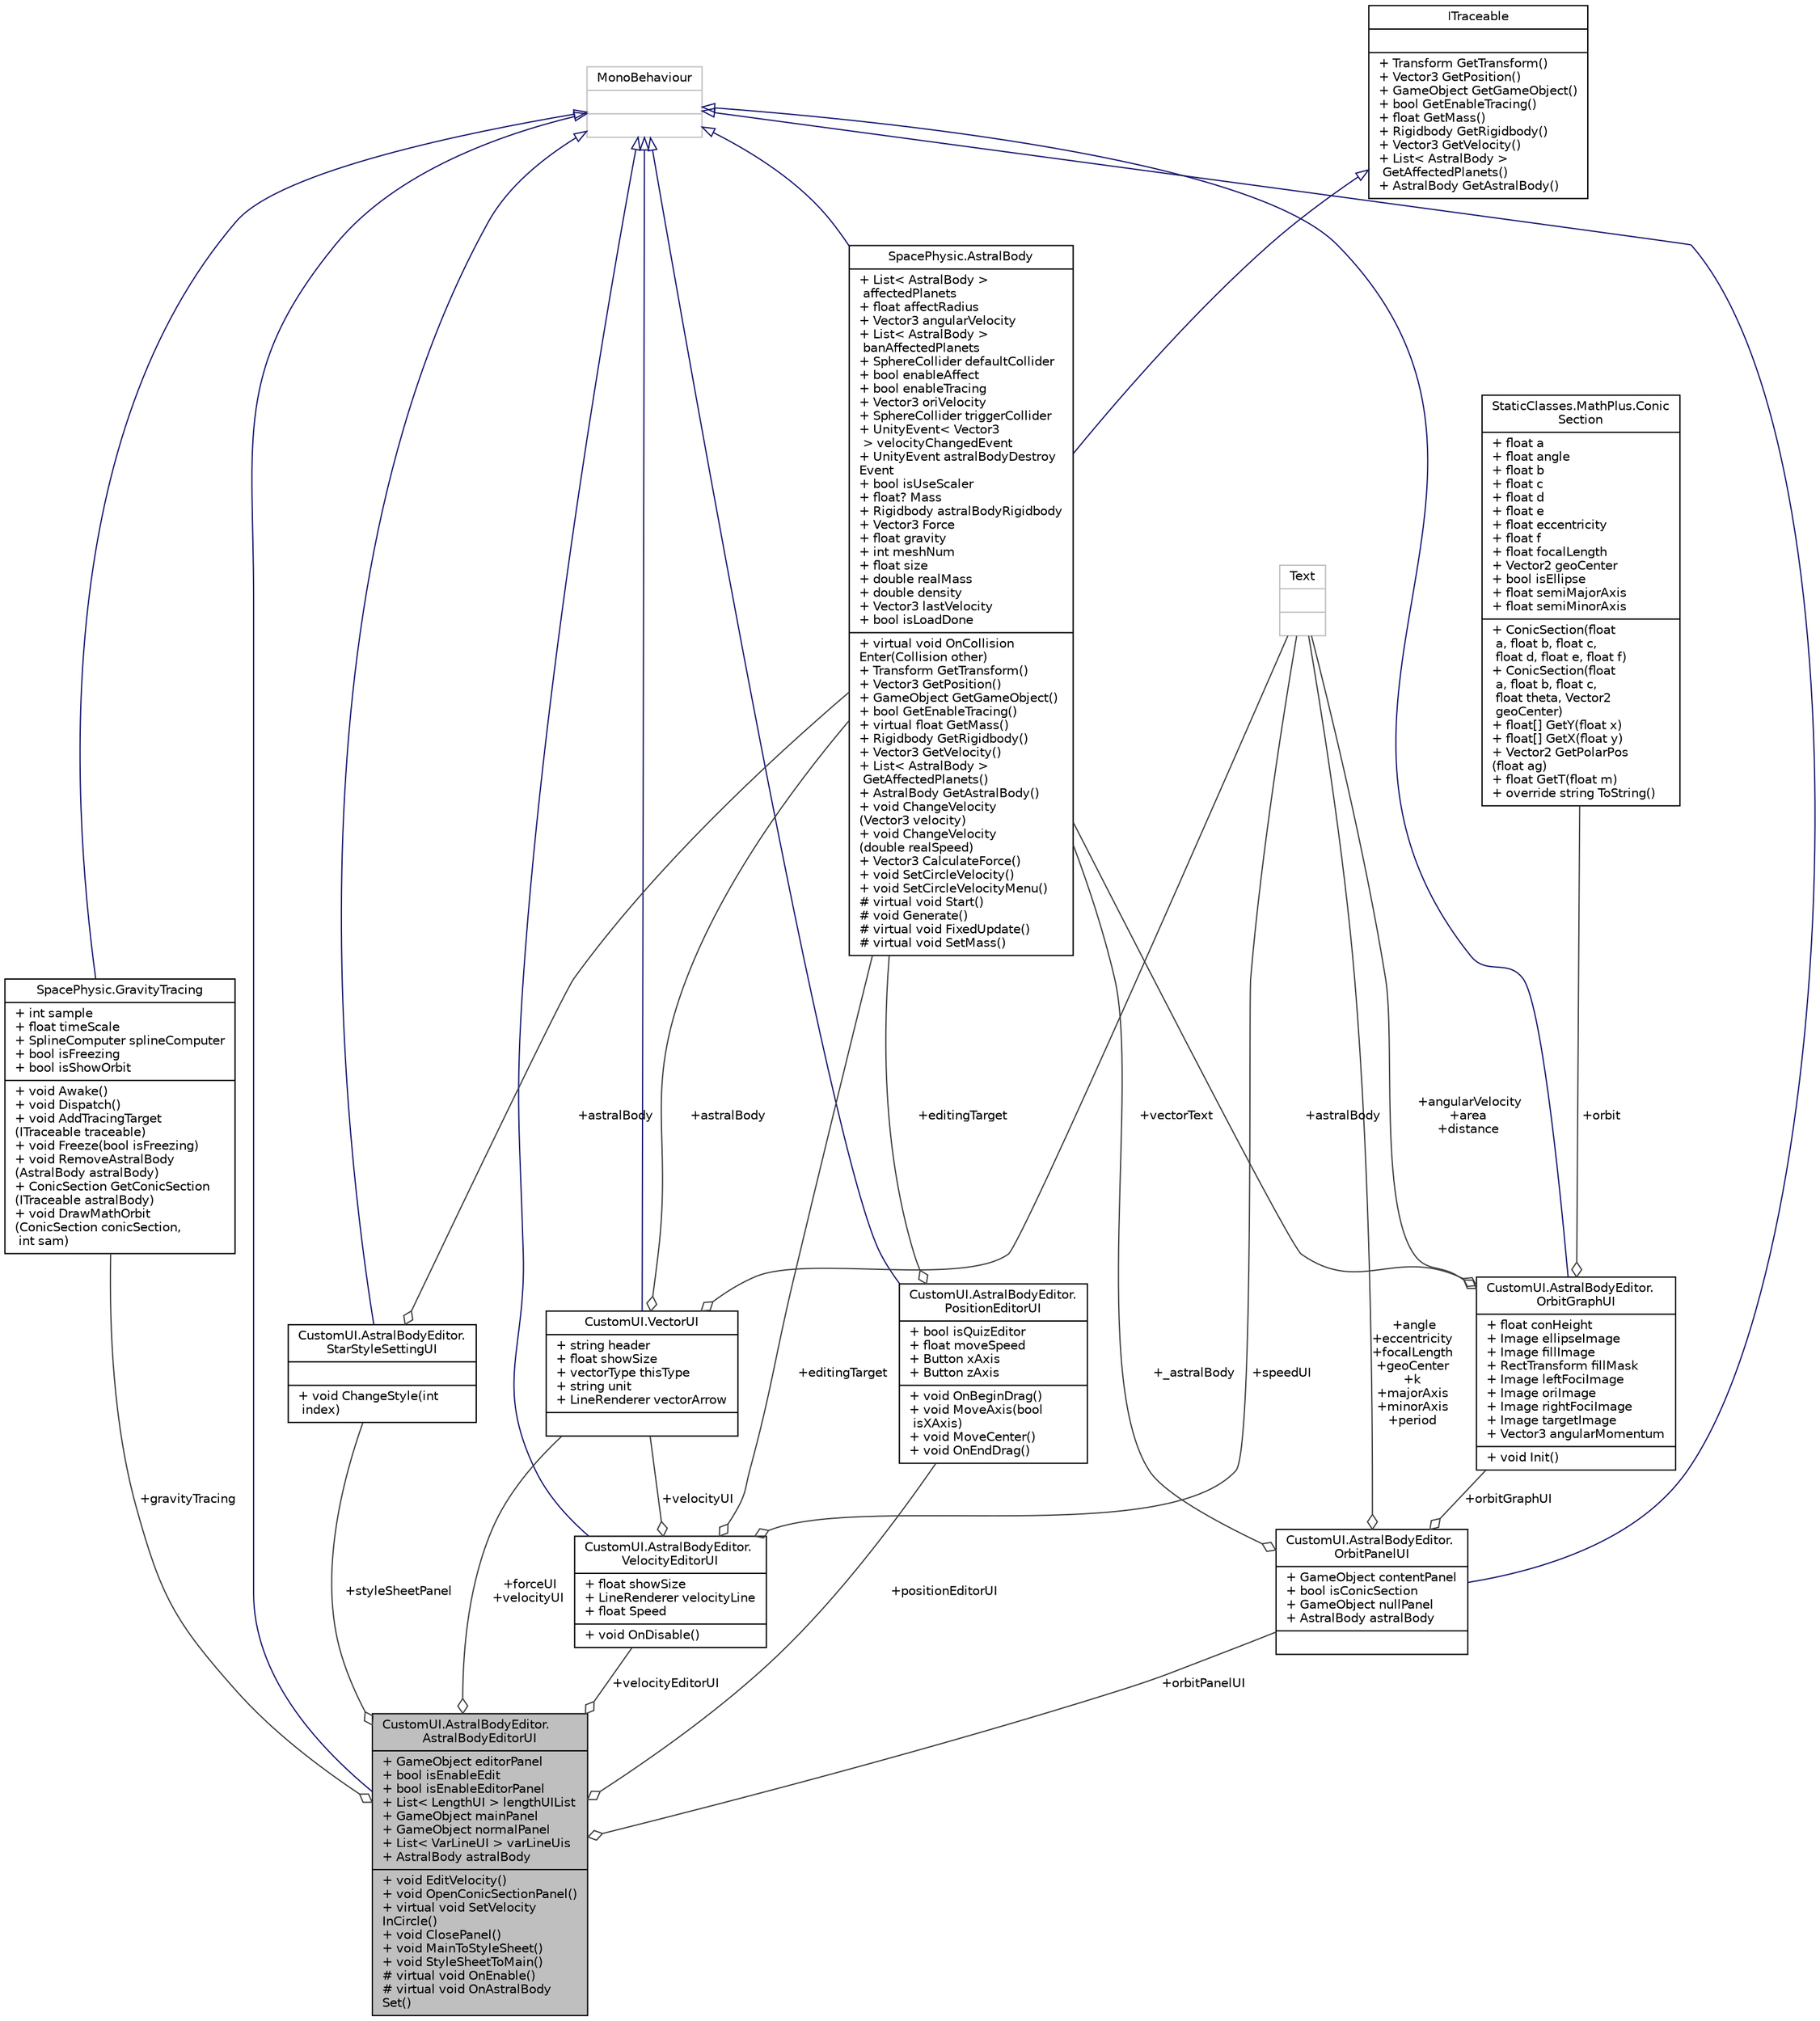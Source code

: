 digraph "CustomUI.AstralBodyEditor.AstralBodyEditorUI"
{
 // INTERACTIVE_SVG=YES
 // LATEX_PDF_SIZE
  edge [fontname="Helvetica",fontsize="10",labelfontname="Helvetica",labelfontsize="10"];
  node [fontname="Helvetica",fontsize="10",shape=record];
  Node1 [label="{CustomUI.AstralBodyEditor.\lAstralBodyEditorUI\n|+ GameObject editorPanel\l+ bool isEnableEdit\l+ bool isEnableEditorPanel\l+ List\< LengthUI \> lengthUIList\l+ GameObject mainPanel\l+ GameObject normalPanel\l+ List\< VarLineUI \> varLineUis\l+ AstralBody astralBody\l|+ void EditVelocity()\l+ void OpenConicSectionPanel()\l+ virtual void SetVelocity\lInCircle()\l+ void ClosePanel()\l+ void MainToStyleSheet()\l+ void StyleSheetToMain()\l# virtual void OnEnable()\l# virtual void OnAstralBody\lSet()\l}",height=0.2,width=0.4,color="black", fillcolor="grey75", style="filled", fontcolor="black",tooltip=" "];
  Node2 -> Node1 [dir="back",color="midnightblue",fontsize="10",style="solid",arrowtail="onormal",fontname="Helvetica"];
  Node2 [label="{MonoBehaviour\n||}",height=0.2,width=0.4,color="grey75", fillcolor="white", style="filled",tooltip=" "];
  Node3 -> Node1 [color="grey25",fontsize="10",style="solid",label=" +forceUI\n+velocityUI" ,arrowhead="odiamond",fontname="Helvetica"];
  Node3 [label="{CustomUI.VectorUI\n|+ string header\l+ float showSize\l+ vectorType thisType\l+ string unit\l+ LineRenderer vectorArrow\l|}",height=0.2,width=0.4,color="black", fillcolor="white", style="filled",URL="$class_custom_u_i_1_1_vector_u_i.html",tooltip=" "];
  Node2 -> Node3 [dir="back",color="midnightblue",fontsize="10",style="solid",arrowtail="onormal",fontname="Helvetica"];
  Node4 -> Node3 [color="grey25",fontsize="10",style="solid",label=" +vectorText" ,arrowhead="odiamond",fontname="Helvetica"];
  Node4 [label="{Text\n||}",height=0.2,width=0.4,color="grey75", fillcolor="white", style="filled",tooltip=" "];
  Node5 -> Node3 [color="grey25",fontsize="10",style="solid",label=" +astralBody" ,arrowhead="odiamond",fontname="Helvetica"];
  Node5 [label="{SpacePhysic.AstralBody\n|+ List\< AstralBody \>\l affectedPlanets\l+ float affectRadius\l+ Vector3 angularVelocity\l+ List\< AstralBody \>\l banAffectedPlanets\l+ SphereCollider defaultCollider\l+ bool enableAffect\l+ bool enableTracing\l+ Vector3 oriVelocity\l+ SphereCollider triggerCollider\l+ UnityEvent\< Vector3\l \> velocityChangedEvent\l+ UnityEvent astralBodyDestroy\lEvent\l+ bool isUseScaler\l+ float? Mass\l+ Rigidbody astralBodyRigidbody\l+ Vector3 Force\l+ float gravity\l+ int meshNum\l+ float size\l+ double realMass\l+ double density\l+ Vector3 lastVelocity\l+ bool isLoadDone\l|+ virtual void OnCollision\lEnter(Collision other)\l+ Transform GetTransform()\l+ Vector3 GetPosition()\l+ GameObject GetGameObject()\l+ bool GetEnableTracing()\l+ virtual float GetMass()\l+ Rigidbody GetRigidbody()\l+ Vector3 GetVelocity()\l+ List\< AstralBody \>\l GetAffectedPlanets()\l+ AstralBody GetAstralBody()\l+ void ChangeVelocity\l(Vector3 velocity)\l+ void ChangeVelocity\l(double realSpeed)\l+ Vector3 CalculateForce()\l+ void SetCircleVelocity()\l+ void SetCircleVelocityMenu()\l# virtual void Start()\l# void Generate()\l# virtual void FixedUpdate()\l# virtual void SetMass()\l}",height=0.2,width=0.4,color="black", fillcolor="white", style="filled",URL="$class_space_physic_1_1_astral_body.html",tooltip="星体物理实体"];
  Node2 -> Node5 [dir="back",color="midnightblue",fontsize="10",style="solid",arrowtail="onormal",fontname="Helvetica"];
  Node6 -> Node5 [dir="back",color="midnightblue",fontsize="10",style="solid",arrowtail="onormal",fontname="Helvetica"];
  Node6 [label="{ITraceable\n||+ Transform GetTransform()\l+ Vector3 GetPosition()\l+ GameObject GetGameObject()\l+ bool GetEnableTracing()\l+ float GetMass()\l+ Rigidbody GetRigidbody()\l+ Vector3 GetVelocity()\l+ List\< AstralBody \>\l GetAffectedPlanets()\l+ AstralBody GetAstralBody()\l}",height=0.2,width=0.4,color="black", fillcolor="white", style="filled",URL="$interface_space_physic_1_1_i_traceable.html",tooltip="可追踪接口"];
  Node7 -> Node1 [color="grey25",fontsize="10",style="solid",label=" +gravityTracing" ,arrowhead="odiamond",fontname="Helvetica"];
  Node7 [label="{SpacePhysic.GravityTracing\n|+ int sample\l+ float timeScale\l+ SplineComputer splineComputer\l+ bool isFreezing\l+ bool isShowOrbit\l|+ void Awake()\l+ void Dispatch()\l+ void AddTracingTarget\l(ITraceable traceable)\l+ void Freeze(bool isFreezing)\l+ void RemoveAstralBody\l(AstralBody astralBody)\l+ ConicSection GetConicSection\l(ITraceable astralBody)\l+ void DrawMathOrbit\l(ConicSection conicSection,\l int sam)\l}",height=0.2,width=0.4,color="black", fillcolor="white", style="filled",URL="$class_space_physic_1_1_gravity_tracing.html",tooltip="引力追踪"];
  Node2 -> Node7 [dir="back",color="midnightblue",fontsize="10",style="solid",arrowtail="onormal",fontname="Helvetica"];
  Node8 -> Node1 [color="grey25",fontsize="10",style="solid",label=" +orbitPanelUI" ,arrowhead="odiamond",fontname="Helvetica"];
  Node8 [label="{CustomUI.AstralBodyEditor.\lOrbitPanelUI\n|+ GameObject contentPanel\l+ bool isConicSection\l+ GameObject nullPanel\l+ AstralBody astralBody\l|}",height=0.2,width=0.4,color="black", fillcolor="white", style="filled",URL="$class_custom_u_i_1_1_astral_body_editor_1_1_orbit_panel_u_i.html",tooltip=" "];
  Node2 -> Node8 [dir="back",color="midnightblue",fontsize="10",style="solid",arrowtail="onormal",fontname="Helvetica"];
  Node9 -> Node8 [color="grey25",fontsize="10",style="solid",label=" +orbitGraphUI" ,arrowhead="odiamond",fontname="Helvetica"];
  Node9 [label="{CustomUI.AstralBodyEditor.\lOrbitGraphUI\n|+ float conHeight\l+ Image ellipseImage\l+ Image fillImage\l+ RectTransform fillMask\l+ Image leftFociImage\l+ Image oriImage\l+ Image rightFociImage\l+ Image targetImage\l+ Vector3 angularMomentum\l|+ void Init()\l}",height=0.2,width=0.4,color="black", fillcolor="white", style="filled",URL="$class_custom_u_i_1_1_astral_body_editor_1_1_orbit_graph_u_i.html",tooltip=" "];
  Node2 -> Node9 [dir="back",color="midnightblue",fontsize="10",style="solid",arrowtail="onormal",fontname="Helvetica"];
  Node10 -> Node9 [color="grey25",fontsize="10",style="solid",label=" +orbit" ,arrowhead="odiamond",fontname="Helvetica"];
  Node10 [label="{StaticClasses.MathPlus.Conic\lSection\n|+ float a\l+ float angle\l+ float b\l+ float c\l+ float d\l+ float e\l+ float eccentricity\l+ float f\l+ float focalLength\l+ Vector2 geoCenter\l+ bool isEllipse\l+ float semiMajorAxis\l+ float semiMinorAxis\l|+  ConicSection(float\l a, float b, float c,\l float d, float e, float f)\l+  ConicSection(float\l a, float b, float c,\l float theta, Vector2\l geoCenter)\l+ float[] GetY(float x)\l+ float[] GetX(float y)\l+ Vector2 GetPolarPos\l(float ag)\l+ float GetT(float m)\l+ override string ToString()\l}",height=0.2,width=0.4,color="black", fillcolor="white", style="filled",URL="$class_static_classes_1_1_math_plus_1_1_conic_section.html",tooltip="圆锥曲线"];
  Node4 -> Node9 [color="grey25",fontsize="10",style="solid",label=" +angularVelocity\n+area\n+distance" ,arrowhead="odiamond",fontname="Helvetica"];
  Node5 -> Node9 [color="grey25",fontsize="10",style="solid",label=" +astralBody" ,arrowhead="odiamond",fontname="Helvetica"];
  Node4 -> Node8 [color="grey25",fontsize="10",style="solid",label=" +angle\n+eccentricity\n+focalLength\n+geoCenter\n+k\n+majorAxis\n+minorAxis\n+period" ,arrowhead="odiamond",fontname="Helvetica"];
  Node5 -> Node8 [color="grey25",fontsize="10",style="solid",label=" +_astralBody" ,arrowhead="odiamond",fontname="Helvetica"];
  Node11 -> Node1 [color="grey25",fontsize="10",style="solid",label=" +styleSheetPanel" ,arrowhead="odiamond",fontname="Helvetica"];
  Node11 [label="{CustomUI.AstralBodyEditor.\lStarStyleSettingUI\n||+ void ChangeStyle(int\l index)\l}",height=0.2,width=0.4,color="black", fillcolor="white", style="filled",URL="$class_custom_u_i_1_1_astral_body_editor_1_1_star_style_setting_u_i.html",tooltip=" "];
  Node2 -> Node11 [dir="back",color="midnightblue",fontsize="10",style="solid",arrowtail="onormal",fontname="Helvetica"];
  Node5 -> Node11 [color="grey25",fontsize="10",style="solid",label=" +astralBody" ,arrowhead="odiamond",fontname="Helvetica"];
  Node12 -> Node1 [color="grey25",fontsize="10",style="solid",label=" +velocityEditorUI" ,arrowhead="odiamond",fontname="Helvetica"];
  Node12 [label="{CustomUI.AstralBodyEditor.\lVelocityEditorUI\n|+ float showSize\l+ LineRenderer velocityLine\l+ float Speed\l|+ void OnDisable()\l}",height=0.2,width=0.4,color="black", fillcolor="white", style="filled",URL="$class_custom_u_i_1_1_astral_body_editor_1_1_velocity_editor_u_i.html",tooltip=" "];
  Node2 -> Node12 [dir="back",color="midnightblue",fontsize="10",style="solid",arrowtail="onormal",fontname="Helvetica"];
  Node4 -> Node12 [color="grey25",fontsize="10",style="solid",label=" +speedUI" ,arrowhead="odiamond",fontname="Helvetica"];
  Node3 -> Node12 [color="grey25",fontsize="10",style="solid",label=" +velocityUI" ,arrowhead="odiamond",fontname="Helvetica"];
  Node5 -> Node12 [color="grey25",fontsize="10",style="solid",label=" +editingTarget" ,arrowhead="odiamond",fontname="Helvetica"];
  Node13 -> Node1 [color="grey25",fontsize="10",style="solid",label=" +positionEditorUI" ,arrowhead="odiamond",fontname="Helvetica"];
  Node13 [label="{CustomUI.AstralBodyEditor.\lPositionEditorUI\n|+ bool isQuizEditor\l+ float moveSpeed\l+ Button xAxis\l+ Button zAxis\l|+ void OnBeginDrag()\l+ void MoveAxis(bool\l isXAxis)\l+ void MoveCenter()\l+ void OnEndDrag()\l}",height=0.2,width=0.4,color="black", fillcolor="white", style="filled",URL="$class_custom_u_i_1_1_astral_body_editor_1_1_position_editor_u_i.html",tooltip=" "];
  Node2 -> Node13 [dir="back",color="midnightblue",fontsize="10",style="solid",arrowtail="onormal",fontname="Helvetica"];
  Node5 -> Node13 [color="grey25",fontsize="10",style="solid",label=" +editingTarget" ,arrowhead="odiamond",fontname="Helvetica"];
}
